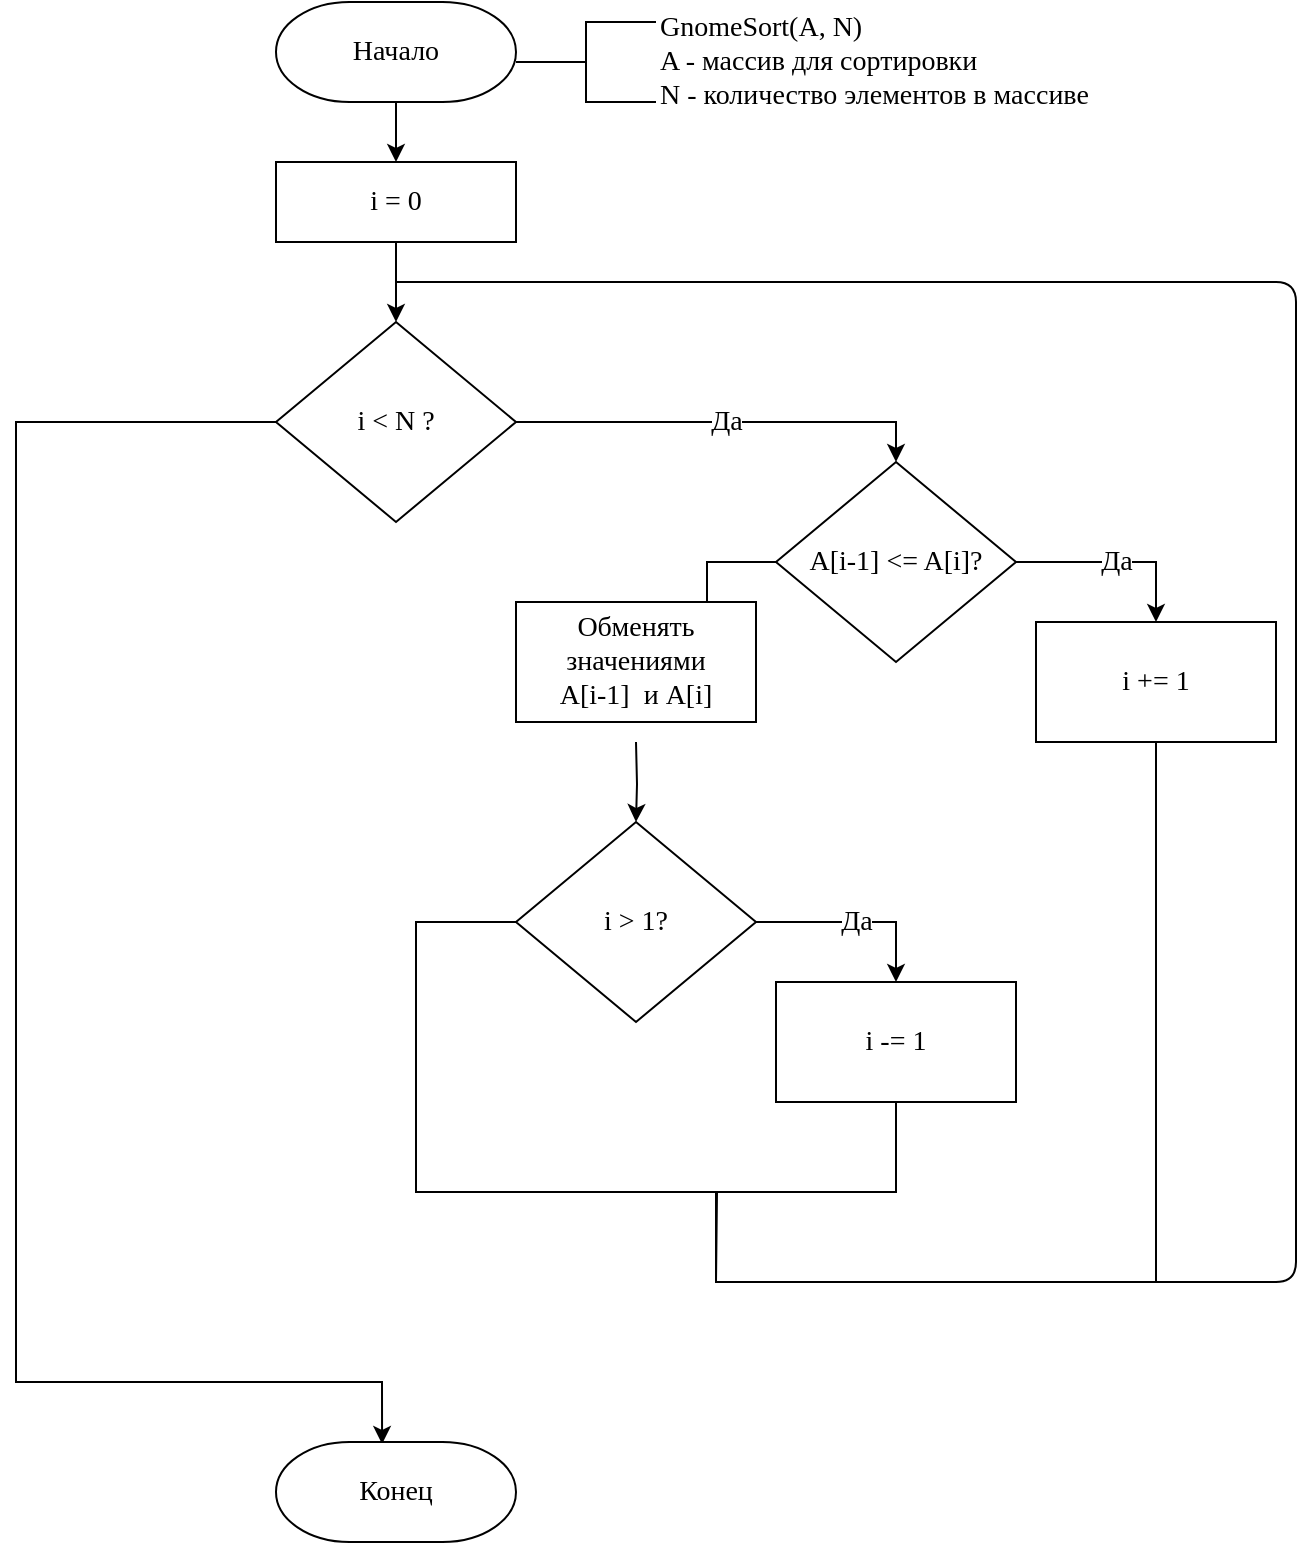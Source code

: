 <mxfile version="13.0.3" type="device"><diagram id="C5RBs43oDa-KdzZeNtuy" name="Page-1"><mxGraphModel dx="1334" dy="816" grid="1" gridSize="10" guides="1" tooltips="1" connect="1" arrows="1" fold="1" page="1" pageScale="1" pageWidth="827" pageHeight="1169" math="0" shadow="0"><root><mxCell id="WIyWlLk6GJQsqaUBKTNV-0"/><mxCell id="WIyWlLk6GJQsqaUBKTNV-1" parent="WIyWlLk6GJQsqaUBKTNV-0"/><mxCell id="tPKBdQ_q6B9UjZwI-uBt-6" style="edgeStyle=orthogonalEdgeStyle;rounded=0;orthogonalLoop=1;jettySize=auto;html=1;exitX=0.5;exitY=1;exitDx=0;exitDy=0;entryX=0.5;entryY=0;entryDx=0;entryDy=0;" parent="WIyWlLk6GJQsqaUBKTNV-1" target="tPKBdQ_q6B9UjZwI-uBt-20" edge="1"><mxGeometry relative="1" as="geometry"><mxPoint x="360" y="130" as="targetPoint"/><mxPoint x="360" y="110" as="sourcePoint"/></mxGeometry></mxCell><mxCell id="tPKBdQ_q6B9UjZwI-uBt-2" value="GnomeSort(A, N)&lt;br style=&quot;font-size: 14px;&quot;&gt;A - массив для сортировки&lt;br style=&quot;font-size: 14px;&quot;&gt;N - количество элементов в массиве" style="strokeWidth=1;html=1;shape=mxgraph.flowchart.annotation_2;align=left;labelPosition=right;pointerEvents=1;fontSize=14;fontFamily=Times New Roman;" parent="WIyWlLk6GJQsqaUBKTNV-1" vertex="1"><mxGeometry x="420" y="70" width="70" height="40" as="geometry"/></mxCell><mxCell id="yAIg_KQWNtuCC5AI2BXC-3" style="edgeStyle=orthogonalEdgeStyle;rounded=0;orthogonalLoop=1;jettySize=auto;html=1;exitX=0.5;exitY=1;exitDx=0;exitDy=0;entryX=0.5;entryY=0;entryDx=0;entryDy=0;" parent="WIyWlLk6GJQsqaUBKTNV-1" source="tPKBdQ_q6B9UjZwI-uBt-20" target="yAIg_KQWNtuCC5AI2BXC-2" edge="1"><mxGeometry relative="1" as="geometry"/></mxCell><mxCell id="tPKBdQ_q6B9UjZwI-uBt-20" value="i = 0" style="rounded=0;whiteSpace=wrap;html=1;strokeWidth=1;fontSize=14;fontFamily=Times New Roman;" parent="WIyWlLk6GJQsqaUBKTNV-1" vertex="1"><mxGeometry x="300" y="140" width="120" height="40" as="geometry"/></mxCell><mxCell id="yAIg_KQWNtuCC5AI2BXC-6" value="Да" style="edgeStyle=orthogonalEdgeStyle;rounded=0;orthogonalLoop=1;jettySize=auto;html=1;exitX=1;exitY=0.5;exitDx=0;exitDy=0;entryX=0.5;entryY=0;entryDx=0;entryDy=0;fontFamily=Times New Roman;fontSize=14;" parent="WIyWlLk6GJQsqaUBKTNV-1" source="yAIg_KQWNtuCC5AI2BXC-0" target="yAIg_KQWNtuCC5AI2BXC-1" edge="1"><mxGeometry relative="1" as="geometry"/></mxCell><mxCell id="yAIg_KQWNtuCC5AI2BXC-8" style="edgeStyle=orthogonalEdgeStyle;rounded=0;orthogonalLoop=1;jettySize=auto;html=1;exitX=0;exitY=0.5;exitDx=0;exitDy=0;entryX=0.5;entryY=0;entryDx=0;entryDy=0;fontFamily=Times New Roman;fontSize=14;" parent="WIyWlLk6GJQsqaUBKTNV-1" source="yAIg_KQWNtuCC5AI2BXC-0" edge="1"><mxGeometry relative="1" as="geometry"><mxPoint x="480" y="370" as="targetPoint"/></mxGeometry></mxCell><mxCell id="yAIg_KQWNtuCC5AI2BXC-0" value="A[i-1] &amp;lt;= A[i]?" style="rhombus;whiteSpace=wrap;html=1;fontFamily=Times New Roman;fontSize=14;" parent="WIyWlLk6GJQsqaUBKTNV-1" vertex="1"><mxGeometry x="550" y="290" width="120" height="100" as="geometry"/></mxCell><mxCell id="JoyqCQMDtrJ53bc7QCkI-5" style="edgeStyle=orthogonalEdgeStyle;rounded=0;orthogonalLoop=1;jettySize=auto;html=1;endArrow=none;endFill=0;fontFamily=Times New Roman;fontSize=14;" edge="1" parent="WIyWlLk6GJQsqaUBKTNV-1" source="yAIg_KQWNtuCC5AI2BXC-1"><mxGeometry relative="1" as="geometry"><mxPoint x="520" y="690" as="targetPoint"/><Array as="points"><mxPoint x="740" y="700"/><mxPoint x="520" y="700"/></Array></mxGeometry></mxCell><mxCell id="yAIg_KQWNtuCC5AI2BXC-1" value="i += 1" style="rounded=0;whiteSpace=wrap;html=1;fontSize=14;fontFamily=Times New Roman;" parent="WIyWlLk6GJQsqaUBKTNV-1" vertex="1"><mxGeometry x="680" y="370" width="120" height="60" as="geometry"/></mxCell><mxCell id="JoyqCQMDtrJ53bc7QCkI-2" value="Да" style="edgeStyle=orthogonalEdgeStyle;rounded=0;orthogonalLoop=1;jettySize=auto;html=1;exitX=1;exitY=0.5;exitDx=0;exitDy=0;entryX=0.5;entryY=0;entryDx=0;entryDy=0;fontSize=14;fontFamily=Times New Roman;" edge="1" parent="WIyWlLk6GJQsqaUBKTNV-1" source="yAIg_KQWNtuCC5AI2BXC-2" target="yAIg_KQWNtuCC5AI2BXC-0"><mxGeometry relative="1" as="geometry"/></mxCell><mxCell id="JoyqCQMDtrJ53bc7QCkI-7" style="edgeStyle=orthogonalEdgeStyle;rounded=0;orthogonalLoop=1;jettySize=auto;html=1;exitX=0;exitY=0.5;exitDx=0;exitDy=0;entryX=0.442;entryY=0.02;entryDx=0;entryDy=0;entryPerimeter=0;endArrow=classic;endFill=1;fontFamily=Times New Roman;fontSize=14;" edge="1" parent="WIyWlLk6GJQsqaUBKTNV-1" source="yAIg_KQWNtuCC5AI2BXC-2" target="JoyqCQMDtrJ53bc7QCkI-1"><mxGeometry relative="1" as="geometry"><Array as="points"><mxPoint x="170" y="270"/><mxPoint x="170" y="750"/><mxPoint x="353" y="750"/></Array></mxGeometry></mxCell><mxCell id="yAIg_KQWNtuCC5AI2BXC-2" value="i &amp;lt; N ?" style="rhombus;whiteSpace=wrap;html=1;fontSize=14;fontFamily=Times New Roman;" parent="WIyWlLk6GJQsqaUBKTNV-1" vertex="1"><mxGeometry x="300" y="220" width="120" height="100" as="geometry"/></mxCell><mxCell id="yAIg_KQWNtuCC5AI2BXC-11" style="edgeStyle=orthogonalEdgeStyle;rounded=0;orthogonalLoop=1;jettySize=auto;html=1;exitX=0.5;exitY=1;exitDx=0;exitDy=0;entryX=0.5;entryY=0;entryDx=0;entryDy=0;fontFamily=Times New Roman;fontSize=14;" parent="WIyWlLk6GJQsqaUBKTNV-1" target="yAIg_KQWNtuCC5AI2BXC-9" edge="1"><mxGeometry relative="1" as="geometry"><mxPoint x="480" y="430" as="sourcePoint"/></mxGeometry></mxCell><mxCell id="yAIg_KQWNtuCC5AI2BXC-7" value="Обменять значениями &lt;br&gt;A[i-1]&amp;nbsp; и A[i]" style="rounded=0;whiteSpace=wrap;html=1;fontFamily=Times New Roman;fontSize=14;" parent="WIyWlLk6GJQsqaUBKTNV-1" vertex="1"><mxGeometry x="420" y="360" width="120" height="60" as="geometry"/></mxCell><mxCell id="yAIg_KQWNtuCC5AI2BXC-12" value="Да" style="edgeStyle=orthogonalEdgeStyle;rounded=0;orthogonalLoop=1;jettySize=auto;html=1;exitX=1;exitY=0.5;exitDx=0;exitDy=0;entryX=0.5;entryY=0;entryDx=0;entryDy=0;fontFamily=Times New Roman;fontSize=14;" parent="WIyWlLk6GJQsqaUBKTNV-1" source="yAIg_KQWNtuCC5AI2BXC-9" target="yAIg_KQWNtuCC5AI2BXC-10" edge="1"><mxGeometry relative="1" as="geometry"/></mxCell><mxCell id="JoyqCQMDtrJ53bc7QCkI-3" style="edgeStyle=orthogonalEdgeStyle;rounded=0;orthogonalLoop=1;jettySize=auto;html=1;exitX=0;exitY=0.5;exitDx=0;exitDy=0;fontFamily=Times New Roman;fontSize=14;endArrow=none;endFill=0;" edge="1" parent="WIyWlLk6GJQsqaUBKTNV-1" source="yAIg_KQWNtuCC5AI2BXC-9"><mxGeometry relative="1" as="geometry"><mxPoint x="520" y="700" as="targetPoint"/><Array as="points"><mxPoint x="370" y="520"/><mxPoint x="370" y="655"/><mxPoint x="520" y="655"/></Array></mxGeometry></mxCell><mxCell id="yAIg_KQWNtuCC5AI2BXC-9" value="i &amp;gt; 1?" style="rhombus;whiteSpace=wrap;html=1;fontFamily=Times New Roman;fontSize=14;" parent="WIyWlLk6GJQsqaUBKTNV-1" vertex="1"><mxGeometry x="420" y="470" width="120" height="100" as="geometry"/></mxCell><mxCell id="JoyqCQMDtrJ53bc7QCkI-4" style="edgeStyle=orthogonalEdgeStyle;rounded=0;orthogonalLoop=1;jettySize=auto;html=1;exitX=0.5;exitY=1;exitDx=0;exitDy=0;fontFamily=Times New Roman;fontSize=14;endArrow=none;endFill=0;" edge="1" parent="WIyWlLk6GJQsqaUBKTNV-1" source="yAIg_KQWNtuCC5AI2BXC-10"><mxGeometry relative="1" as="geometry"><mxPoint x="520" y="700" as="targetPoint"/></mxGeometry></mxCell><mxCell id="yAIg_KQWNtuCC5AI2BXC-10" value="i -= 1" style="rounded=0;whiteSpace=wrap;html=1;fontSize=14;fontFamily=Times New Roman;" parent="WIyWlLk6GJQsqaUBKTNV-1" vertex="1"><mxGeometry x="550" y="550" width="120" height="60" as="geometry"/></mxCell><mxCell id="JoyqCQMDtrJ53bc7QCkI-0" value="Начало" style="strokeWidth=1;html=1;shape=mxgraph.flowchart.terminator;whiteSpace=wrap;fontFamily=Times New Roman;fontSize=14;" vertex="1" parent="WIyWlLk6GJQsqaUBKTNV-1"><mxGeometry x="300" y="60" width="120" height="50" as="geometry"/></mxCell><mxCell id="JoyqCQMDtrJ53bc7QCkI-1" value="Конец" style="strokeWidth=1;html=1;shape=mxgraph.flowchart.terminator;whiteSpace=wrap;fontFamily=Times New Roman;fontSize=14;" vertex="1" parent="WIyWlLk6GJQsqaUBKTNV-1"><mxGeometry x="300" y="780" width="120" height="50" as="geometry"/></mxCell><mxCell id="JoyqCQMDtrJ53bc7QCkI-6" value="" style="endArrow=none;html=1;fontFamily=Times New Roman;fontSize=14;endFill=0;" edge="1" parent="WIyWlLk6GJQsqaUBKTNV-1"><mxGeometry width="50" height="50" relative="1" as="geometry"><mxPoint x="720" y="700" as="sourcePoint"/><mxPoint x="360" y="200" as="targetPoint"/><Array as="points"><mxPoint x="810" y="700"/><mxPoint x="810" y="200"/></Array></mxGeometry></mxCell></root></mxGraphModel></diagram></mxfile>